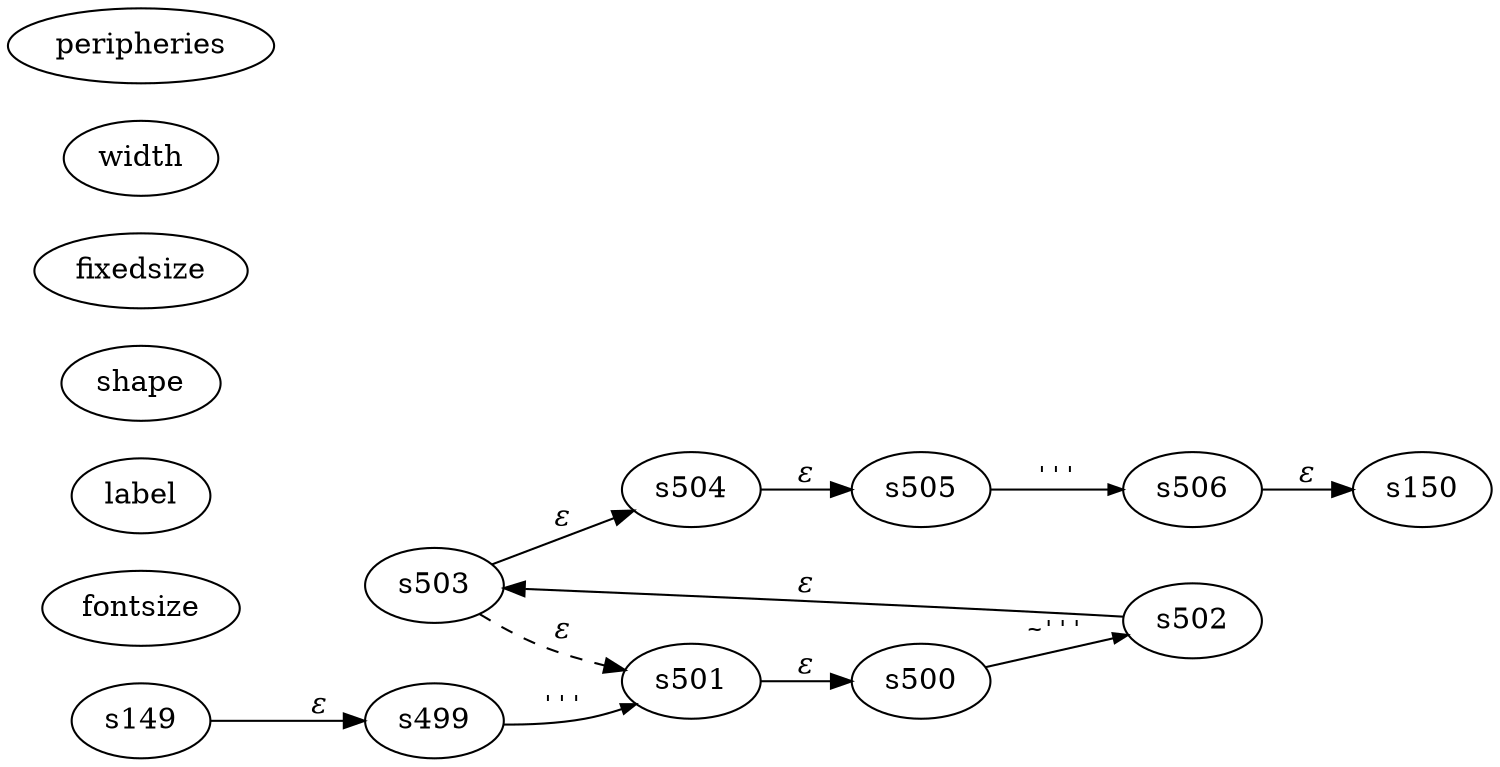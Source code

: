 digraph ATN {
rankdir=LR;
s150{fontsize:11, label:"150", shape:"doublecircle", fixedsize:true, width:.6};
s499{fontsize:11,label:"499", shape:"circle", fixedsize:true, width:.55, peripheries:1};
s500{fontsize:11,label:"500", shape:"circle", fixedsize:true, width:.55, peripheries:1};
s149{fontsize:11,label:"149", shape:"circle", fixedsize:true, width:.55, peripheries:1};
s501{fontsize:11,label:"&rarr;\n501+", shape:"circle", fixedsize:true, width:.55, peripheries:1};
s502{fontsize:11,label:"&larr;\n502", shape:"circle", fixedsize:true, width:.55, peripheries:1};
s503{fontsize:11,label:"{503+\nd=11|{<p0>|<p1>}}", shape:"record", fixedsize:false, peripheries:1};
s504{fontsize:11,label:"504", shape:"circle", fixedsize:true, width:.55, peripheries:1};
s505{fontsize:11,label:"505", shape:"circle", fixedsize:true, width:.55, peripheries:1};
s506{fontsize:11,label:"506", shape:"circle", fixedsize:true, width:.55, peripheries:1};
s149 -> s499 [fontname="Times-Italic", label="&epsilon;"];
s499 -> s501 [fontsize=11, fontname="Courier", arrowsize=.7, label = "'''", arrowhead = normal];
s501 -> s500 [fontname="Times-Italic", label="&epsilon;"];
s500 -> s502 [fontsize=11, fontname="Courier", arrowsize=.7, label = "~'''", arrowhead = normal];
s502 -> s503 [fontname="Times-Italic", label="&epsilon;"];
s503:p0 -> s501 [fontname="Times-Italic", label="&epsilon;", style="dashed"];
s503:p1 -> s504 [fontname="Times-Italic", label="&epsilon;"];
s504 -> s505 [fontname="Times-Italic", label="&epsilon;"];
s505 -> s506 [fontsize=11, fontname="Courier", arrowsize=.7, label = "'''", arrowhead = normal];
s506 -> s150 [fontname="Times-Italic", label="&epsilon;"];
}